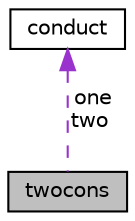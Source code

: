 digraph "twocons"
{
  edge [fontname="Helvetica",fontsize="10",labelfontname="Helvetica",labelfontsize="10"];
  node [fontname="Helvetica",fontsize="10",shape=record];
  Node1 [label="twocons",height=0.2,width=0.4,color="black", fillcolor="grey75", style="filled", fontcolor="black"];
  Node2 -> Node1 [dir="back",color="darkorchid3",fontsize="10",style="dashed",label=" one\ntwo" ,fontname="Helvetica"];
  Node2 [label="conduct",height=0.2,width=0.4,color="black", fillcolor="white", style="filled",URL="$structconduct.html"];
}

